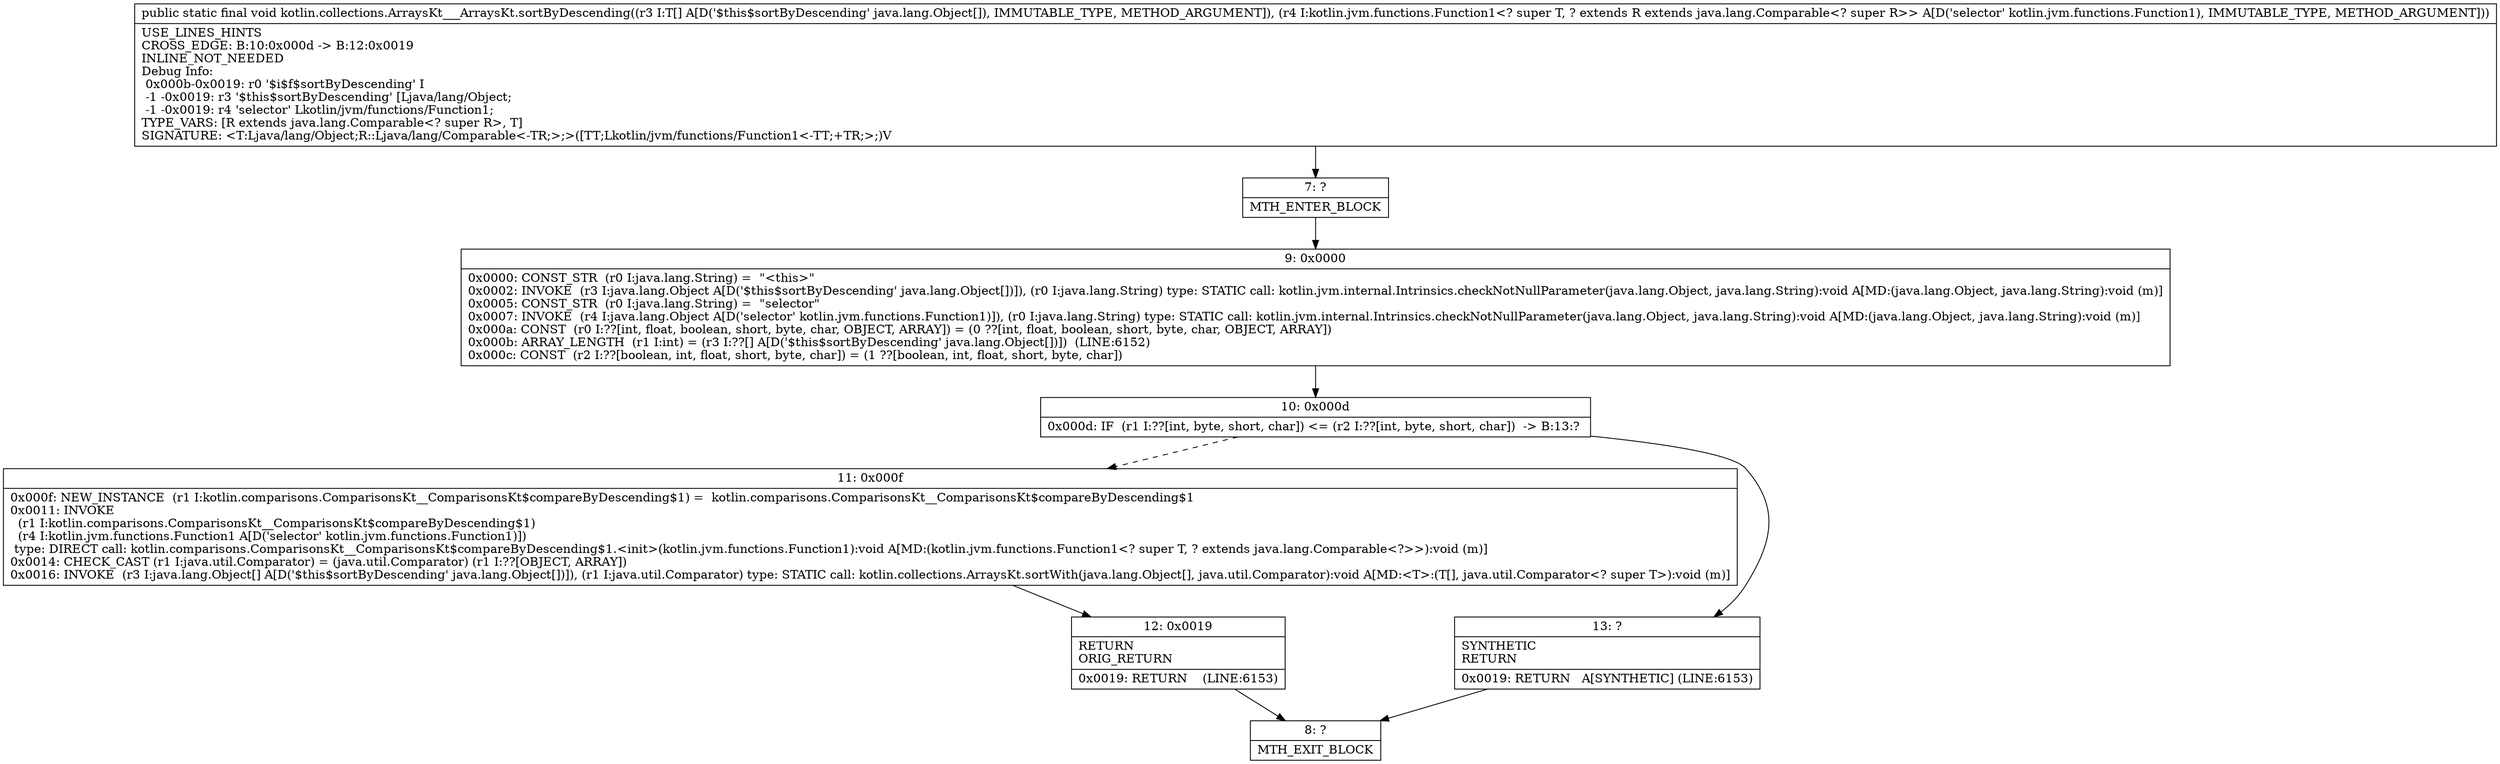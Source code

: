 digraph "CFG forkotlin.collections.ArraysKt___ArraysKt.sortByDescending([Ljava\/lang\/Object;Lkotlin\/jvm\/functions\/Function1;)V" {
Node_7 [shape=record,label="{7\:\ ?|MTH_ENTER_BLOCK\l}"];
Node_9 [shape=record,label="{9\:\ 0x0000|0x0000: CONST_STR  (r0 I:java.lang.String) =  \"\<this\>\" \l0x0002: INVOKE  (r3 I:java.lang.Object A[D('$this$sortByDescending' java.lang.Object[])]), (r0 I:java.lang.String) type: STATIC call: kotlin.jvm.internal.Intrinsics.checkNotNullParameter(java.lang.Object, java.lang.String):void A[MD:(java.lang.Object, java.lang.String):void (m)]\l0x0005: CONST_STR  (r0 I:java.lang.String) =  \"selector\" \l0x0007: INVOKE  (r4 I:java.lang.Object A[D('selector' kotlin.jvm.functions.Function1)]), (r0 I:java.lang.String) type: STATIC call: kotlin.jvm.internal.Intrinsics.checkNotNullParameter(java.lang.Object, java.lang.String):void A[MD:(java.lang.Object, java.lang.String):void (m)]\l0x000a: CONST  (r0 I:??[int, float, boolean, short, byte, char, OBJECT, ARRAY]) = (0 ??[int, float, boolean, short, byte, char, OBJECT, ARRAY]) \l0x000b: ARRAY_LENGTH  (r1 I:int) = (r3 I:??[] A[D('$this$sortByDescending' java.lang.Object[])])  (LINE:6152)\l0x000c: CONST  (r2 I:??[boolean, int, float, short, byte, char]) = (1 ??[boolean, int, float, short, byte, char]) \l}"];
Node_10 [shape=record,label="{10\:\ 0x000d|0x000d: IF  (r1 I:??[int, byte, short, char]) \<= (r2 I:??[int, byte, short, char])  \-\> B:13:? \l}"];
Node_11 [shape=record,label="{11\:\ 0x000f|0x000f: NEW_INSTANCE  (r1 I:kotlin.comparisons.ComparisonsKt__ComparisonsKt$compareByDescending$1) =  kotlin.comparisons.ComparisonsKt__ComparisonsKt$compareByDescending$1 \l0x0011: INVOKE  \l  (r1 I:kotlin.comparisons.ComparisonsKt__ComparisonsKt$compareByDescending$1)\l  (r4 I:kotlin.jvm.functions.Function1 A[D('selector' kotlin.jvm.functions.Function1)])\l type: DIRECT call: kotlin.comparisons.ComparisonsKt__ComparisonsKt$compareByDescending$1.\<init\>(kotlin.jvm.functions.Function1):void A[MD:(kotlin.jvm.functions.Function1\<? super T, ? extends java.lang.Comparable\<?\>\>):void (m)]\l0x0014: CHECK_CAST (r1 I:java.util.Comparator) = (java.util.Comparator) (r1 I:??[OBJECT, ARRAY]) \l0x0016: INVOKE  (r3 I:java.lang.Object[] A[D('$this$sortByDescending' java.lang.Object[])]), (r1 I:java.util.Comparator) type: STATIC call: kotlin.collections.ArraysKt.sortWith(java.lang.Object[], java.util.Comparator):void A[MD:\<T\>:(T[], java.util.Comparator\<? super T\>):void (m)]\l}"];
Node_12 [shape=record,label="{12\:\ 0x0019|RETURN\lORIG_RETURN\l|0x0019: RETURN    (LINE:6153)\l}"];
Node_8 [shape=record,label="{8\:\ ?|MTH_EXIT_BLOCK\l}"];
Node_13 [shape=record,label="{13\:\ ?|SYNTHETIC\lRETURN\l|0x0019: RETURN   A[SYNTHETIC] (LINE:6153)\l}"];
MethodNode[shape=record,label="{public static final void kotlin.collections.ArraysKt___ArraysKt.sortByDescending((r3 I:T[] A[D('$this$sortByDescending' java.lang.Object[]), IMMUTABLE_TYPE, METHOD_ARGUMENT]), (r4 I:kotlin.jvm.functions.Function1\<? super T, ? extends R extends java.lang.Comparable\<? super R\>\> A[D('selector' kotlin.jvm.functions.Function1), IMMUTABLE_TYPE, METHOD_ARGUMENT]))  | USE_LINES_HINTS\lCROSS_EDGE: B:10:0x000d \-\> B:12:0x0019\lINLINE_NOT_NEEDED\lDebug Info:\l  0x000b\-0x0019: r0 '$i$f$sortByDescending' I\l  \-1 \-0x0019: r3 '$this$sortByDescending' [Ljava\/lang\/Object;\l  \-1 \-0x0019: r4 'selector' Lkotlin\/jvm\/functions\/Function1;\lTYPE_VARS: [R extends java.lang.Comparable\<? super R\>, T]\lSIGNATURE: \<T:Ljava\/lang\/Object;R::Ljava\/lang\/Comparable\<\-TR;\>;\>([TT;Lkotlin\/jvm\/functions\/Function1\<\-TT;+TR;\>;)V\l}"];
MethodNode -> Node_7;Node_7 -> Node_9;
Node_9 -> Node_10;
Node_10 -> Node_11[style=dashed];
Node_10 -> Node_13;
Node_11 -> Node_12;
Node_12 -> Node_8;
Node_13 -> Node_8;
}

